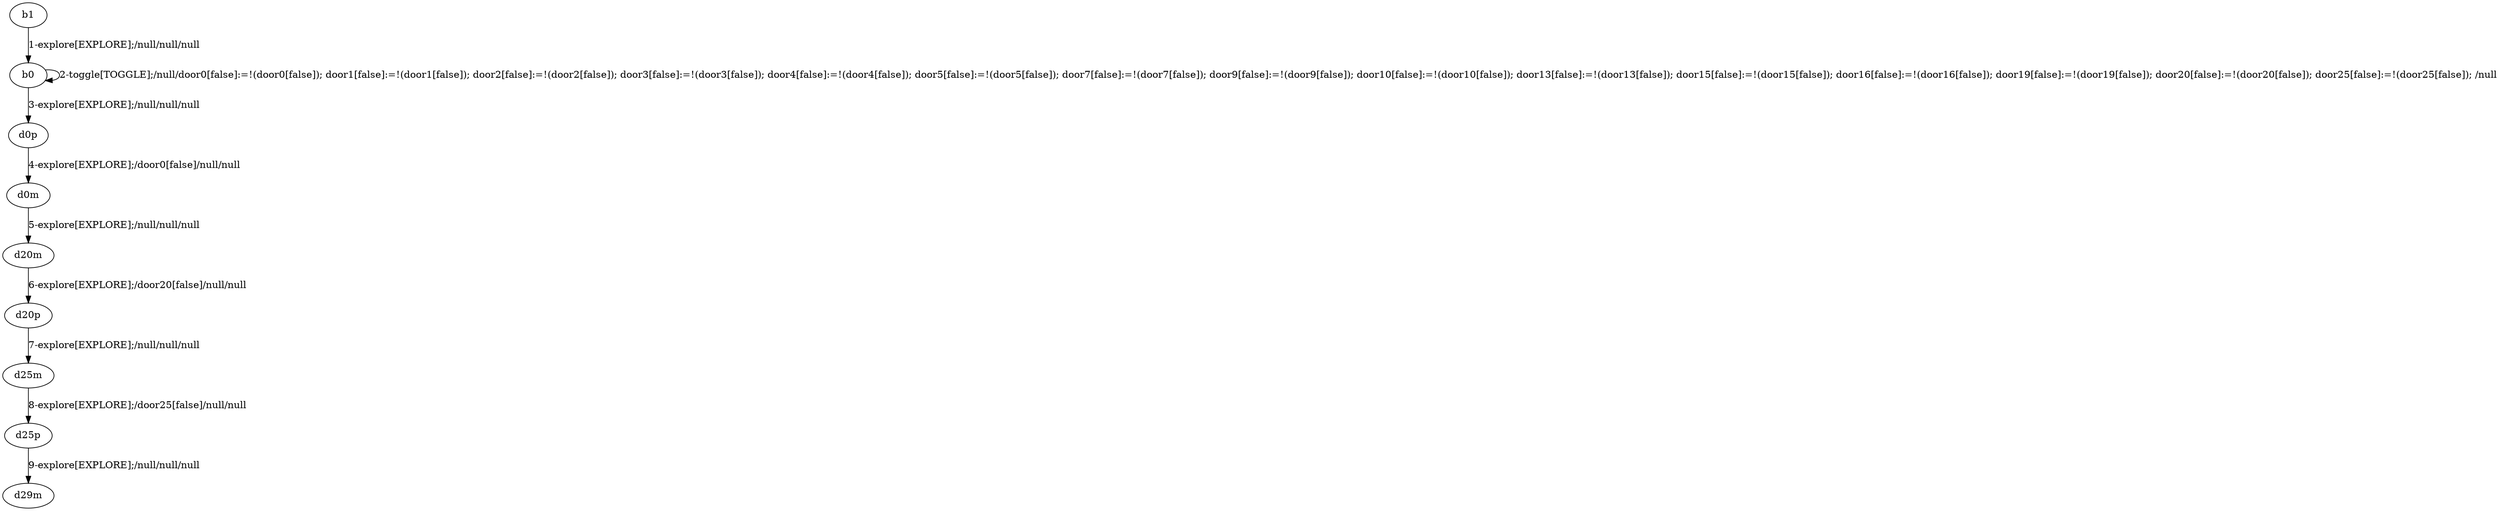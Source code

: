 # Total number of goals covered by this test: 3
# d25m --> d25p
# d0m --> d20m
# d25p --> d29m

digraph g {
"b1" -> "b0" [label = "1-explore[EXPLORE];/null/null/null"];
"b0" -> "b0" [label = "2-toggle[TOGGLE];/null/door0[false]:=!(door0[false]); door1[false]:=!(door1[false]); door2[false]:=!(door2[false]); door3[false]:=!(door3[false]); door4[false]:=!(door4[false]); door5[false]:=!(door5[false]); door7[false]:=!(door7[false]); door9[false]:=!(door9[false]); door10[false]:=!(door10[false]); door13[false]:=!(door13[false]); door15[false]:=!(door15[false]); door16[false]:=!(door16[false]); door19[false]:=!(door19[false]); door20[false]:=!(door20[false]); door25[false]:=!(door25[false]); /null"];
"b0" -> "d0p" [label = "3-explore[EXPLORE];/null/null/null"];
"d0p" -> "d0m" [label = "4-explore[EXPLORE];/door0[false]/null/null"];
"d0m" -> "d20m" [label = "5-explore[EXPLORE];/null/null/null"];
"d20m" -> "d20p" [label = "6-explore[EXPLORE];/door20[false]/null/null"];
"d20p" -> "d25m" [label = "7-explore[EXPLORE];/null/null/null"];
"d25m" -> "d25p" [label = "8-explore[EXPLORE];/door25[false]/null/null"];
"d25p" -> "d29m" [label = "9-explore[EXPLORE];/null/null/null"];
}